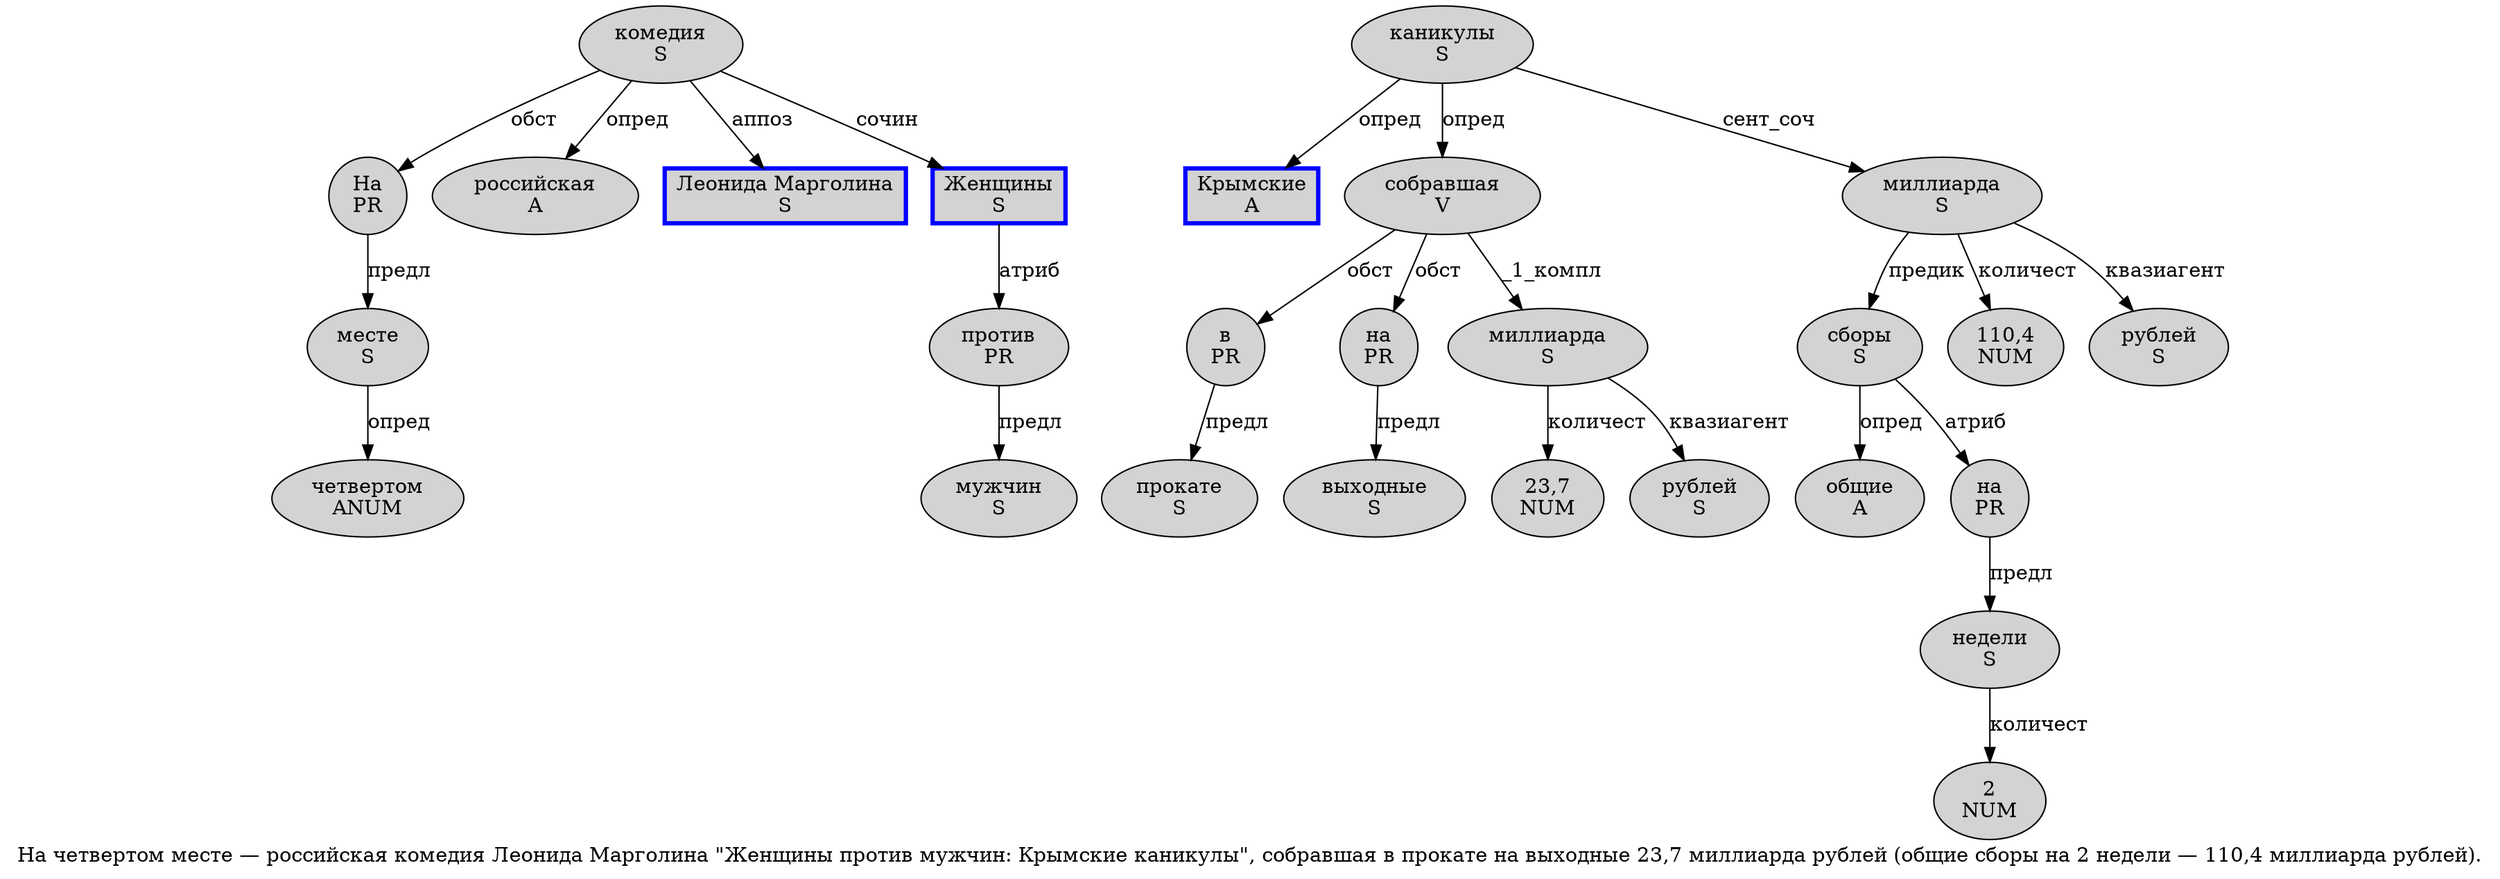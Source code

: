 digraph SENTENCE_1305 {
	graph [label="На четвертом месте — российская комедия Леонида Марголина \"Женщины против мужчин: Крымские каникулы\", собравшая в прокате на выходные 23,7 миллиарда рублей (общие сборы на 2 недели — 110,4 миллиарда рублей)."]
	node [style=filled]
		0 [label="На
PR" color="" fillcolor=lightgray penwidth=1 shape=ellipse]
		1 [label="четвертом
ANUM" color="" fillcolor=lightgray penwidth=1 shape=ellipse]
		2 [label="месте
S" color="" fillcolor=lightgray penwidth=1 shape=ellipse]
		4 [label="российская
A" color="" fillcolor=lightgray penwidth=1 shape=ellipse]
		5 [label="комедия
S" color="" fillcolor=lightgray penwidth=1 shape=ellipse]
		6 [label="Леонида Марголина
S" color=blue fillcolor=lightgray penwidth=3 shape=box]
		8 [label="Женщины
S" color=blue fillcolor=lightgray penwidth=3 shape=box]
		9 [label="против
PR" color="" fillcolor=lightgray penwidth=1 shape=ellipse]
		10 [label="мужчин
S" color="" fillcolor=lightgray penwidth=1 shape=ellipse]
		12 [label="Крымские
A" color=blue fillcolor=lightgray penwidth=3 shape=box]
		13 [label="каникулы
S" color="" fillcolor=lightgray penwidth=1 shape=ellipse]
		16 [label="собравшая
V" color="" fillcolor=lightgray penwidth=1 shape=ellipse]
		17 [label="в
PR" color="" fillcolor=lightgray penwidth=1 shape=ellipse]
		18 [label="прокате
S" color="" fillcolor=lightgray penwidth=1 shape=ellipse]
		19 [label="на
PR" color="" fillcolor=lightgray penwidth=1 shape=ellipse]
		20 [label="выходные
S" color="" fillcolor=lightgray penwidth=1 shape=ellipse]
		21 [label="23,7
NUM" color="" fillcolor=lightgray penwidth=1 shape=ellipse]
		22 [label="миллиарда
S" color="" fillcolor=lightgray penwidth=1 shape=ellipse]
		23 [label="рублей
S" color="" fillcolor=lightgray penwidth=1 shape=ellipse]
		25 [label="общие
A" color="" fillcolor=lightgray penwidth=1 shape=ellipse]
		26 [label="сборы
S" color="" fillcolor=lightgray penwidth=1 shape=ellipse]
		27 [label="на
PR" color="" fillcolor=lightgray penwidth=1 shape=ellipse]
		28 [label="2
NUM" color="" fillcolor=lightgray penwidth=1 shape=ellipse]
		29 [label="недели
S" color="" fillcolor=lightgray penwidth=1 shape=ellipse]
		31 [label="110,4
NUM" color="" fillcolor=lightgray penwidth=1 shape=ellipse]
		32 [label="миллиарда
S" color="" fillcolor=lightgray penwidth=1 shape=ellipse]
		33 [label="рублей
S" color="" fillcolor=lightgray penwidth=1 shape=ellipse]
			22 -> 21 [label="количест"]
			22 -> 23 [label="квазиагент"]
			8 -> 9 [label="атриб"]
			32 -> 26 [label="предик"]
			32 -> 31 [label="количест"]
			32 -> 33 [label="квазиагент"]
			27 -> 29 [label="предл"]
			16 -> 17 [label="обст"]
			16 -> 19 [label="обст"]
			16 -> 22 [label="_1_компл"]
			26 -> 25 [label="опред"]
			26 -> 27 [label="атриб"]
			9 -> 10 [label="предл"]
			19 -> 20 [label="предл"]
			2 -> 1 [label="опред"]
			0 -> 2 [label="предл"]
			5 -> 0 [label="обст"]
			5 -> 4 [label="опред"]
			5 -> 6 [label="аппоз"]
			5 -> 8 [label="сочин"]
			17 -> 18 [label="предл"]
			29 -> 28 [label="количест"]
			13 -> 12 [label="опред"]
			13 -> 16 [label="опред"]
			13 -> 32 [label="сент_соч"]
}